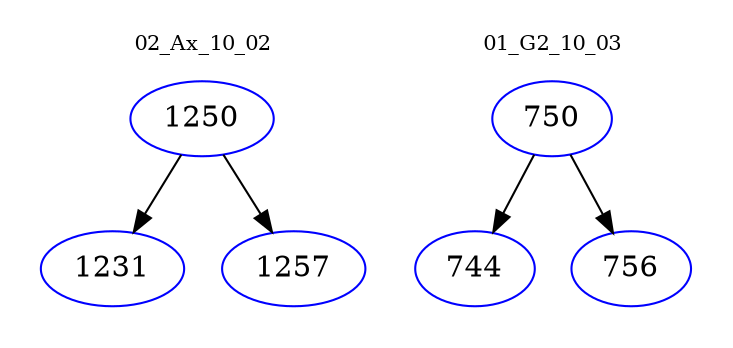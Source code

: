 digraph{
subgraph cluster_0 {
color = white
label = "02_Ax_10_02";
fontsize=10;
T0_1250 [label="1250", color="blue"]
T0_1250 -> T0_1231 [color="black"]
T0_1231 [label="1231", color="blue"]
T0_1250 -> T0_1257 [color="black"]
T0_1257 [label="1257", color="blue"]
}
subgraph cluster_1 {
color = white
label = "01_G2_10_03";
fontsize=10;
T1_750 [label="750", color="blue"]
T1_750 -> T1_744 [color="black"]
T1_744 [label="744", color="blue"]
T1_750 -> T1_756 [color="black"]
T1_756 [label="756", color="blue"]
}
}
